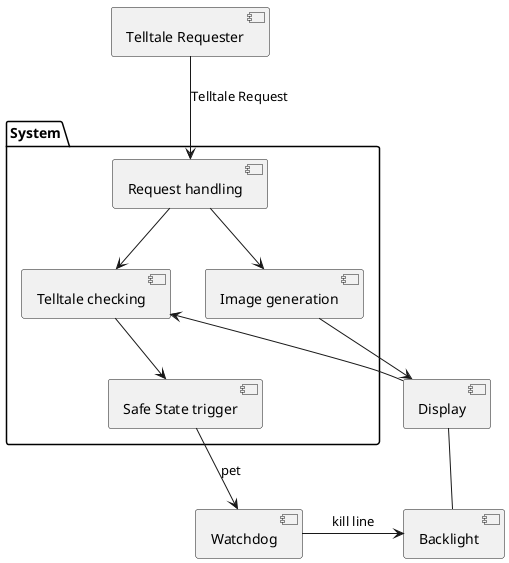 ' Functional perspective Cluster Demo application
@startuml
[Telltale Requester]
together {
[Display]
[Backlight]
}
[Watchdog]
package "System" {
[Request handling]
[Image generation]
[Telltale checking]
[Safe State trigger]
}

[Telltale Requester] --> [Request handling] : Telltale Request
[Request handling] --> [Image generation]
[Request handling] --> [Telltale checking]

[Image generation] --> [Display]
[Telltale checking] --> [Safe State trigger]
[Display] --> [Telltale checking]

[Safe State trigger] --> [Watchdog] : pet
[Watchdog] --> [Backlight] : kill line
[Display] -- [Backlight]
@enduml

